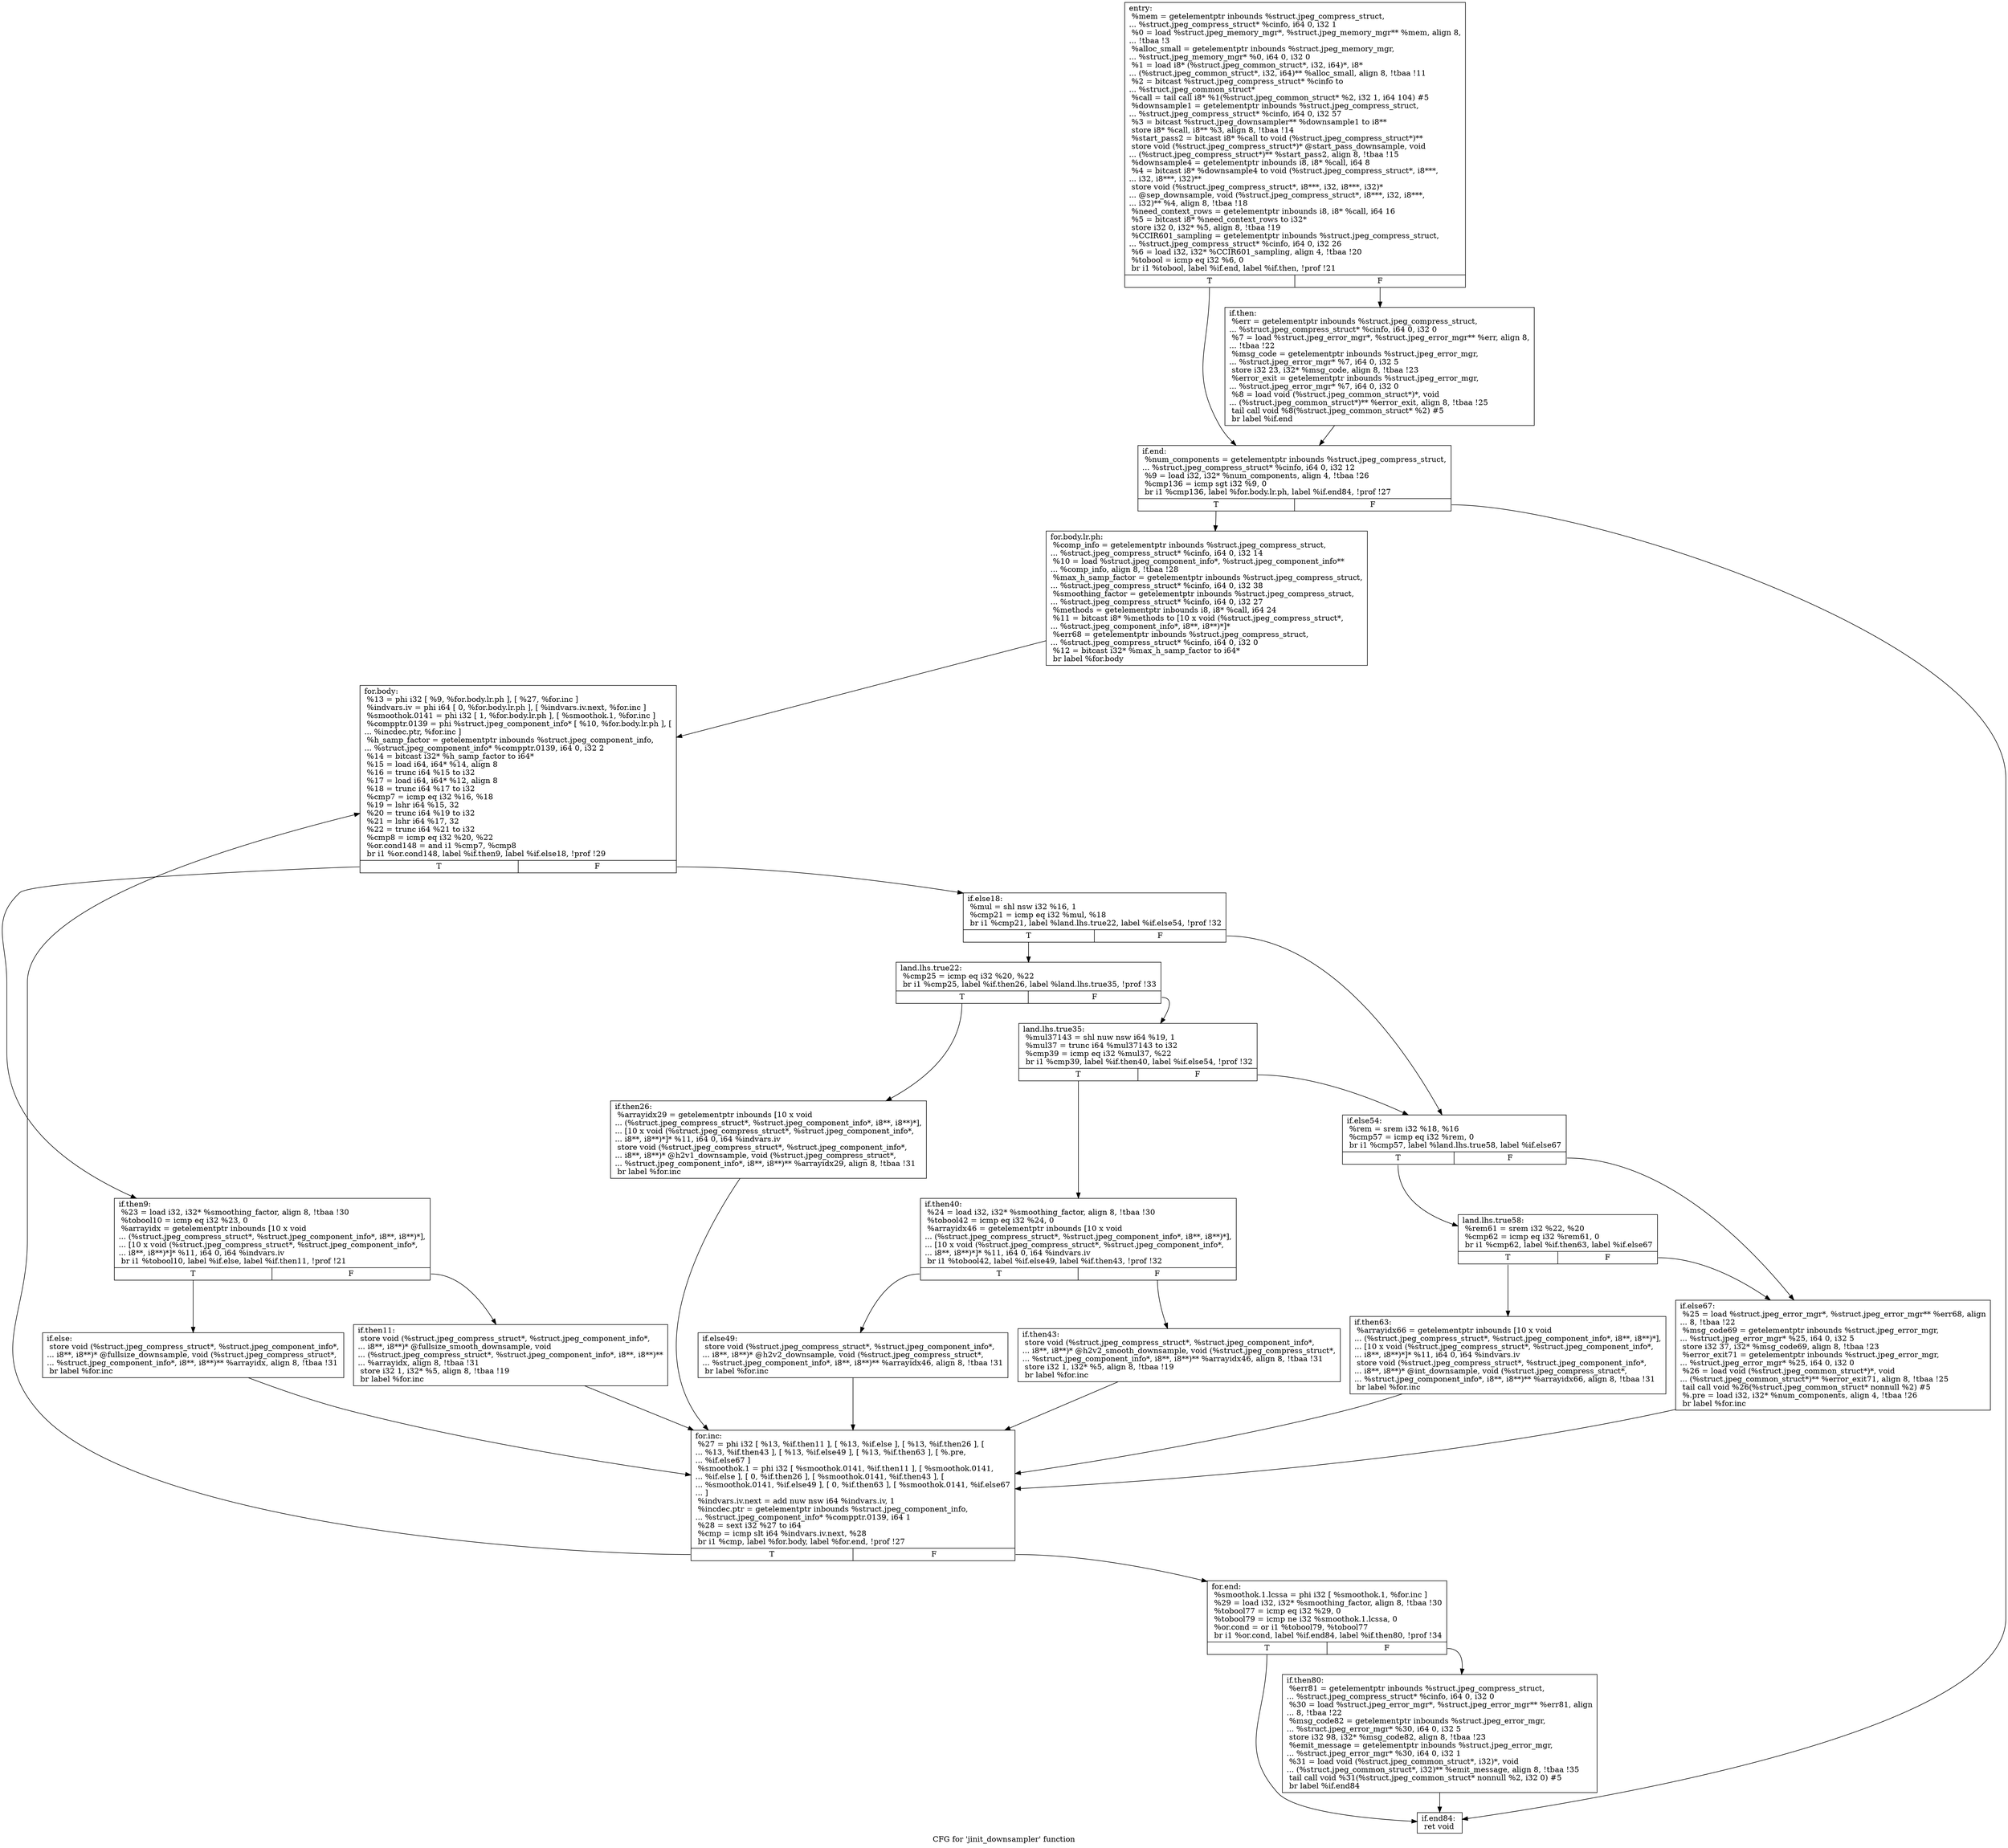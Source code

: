 digraph "CFG for 'jinit_downsampler' function" {
	label="CFG for 'jinit_downsampler' function";

	Node0x58a85f0 [shape=record,label="{entry:\l  %mem = getelementptr inbounds %struct.jpeg_compress_struct,\l... %struct.jpeg_compress_struct* %cinfo, i64 0, i32 1\l  %0 = load %struct.jpeg_memory_mgr*, %struct.jpeg_memory_mgr** %mem, align 8,\l... !tbaa !3\l  %alloc_small = getelementptr inbounds %struct.jpeg_memory_mgr,\l... %struct.jpeg_memory_mgr* %0, i64 0, i32 0\l  %1 = load i8* (%struct.jpeg_common_struct*, i32, i64)*, i8*\l... (%struct.jpeg_common_struct*, i32, i64)** %alloc_small, align 8, !tbaa !11\l  %2 = bitcast %struct.jpeg_compress_struct* %cinfo to\l... %struct.jpeg_common_struct*\l  %call = tail call i8* %1(%struct.jpeg_common_struct* %2, i32 1, i64 104) #5\l  %downsample1 = getelementptr inbounds %struct.jpeg_compress_struct,\l... %struct.jpeg_compress_struct* %cinfo, i64 0, i32 57\l  %3 = bitcast %struct.jpeg_downsampler** %downsample1 to i8**\l  store i8* %call, i8** %3, align 8, !tbaa !14\l  %start_pass2 = bitcast i8* %call to void (%struct.jpeg_compress_struct*)**\l  store void (%struct.jpeg_compress_struct*)* @start_pass_downsample, void\l... (%struct.jpeg_compress_struct*)** %start_pass2, align 8, !tbaa !15\l  %downsample4 = getelementptr inbounds i8, i8* %call, i64 8\l  %4 = bitcast i8* %downsample4 to void (%struct.jpeg_compress_struct*, i8***,\l... i32, i8***, i32)**\l  store void (%struct.jpeg_compress_struct*, i8***, i32, i8***, i32)*\l... @sep_downsample, void (%struct.jpeg_compress_struct*, i8***, i32, i8***,\l... i32)** %4, align 8, !tbaa !18\l  %need_context_rows = getelementptr inbounds i8, i8* %call, i64 16\l  %5 = bitcast i8* %need_context_rows to i32*\l  store i32 0, i32* %5, align 8, !tbaa !19\l  %CCIR601_sampling = getelementptr inbounds %struct.jpeg_compress_struct,\l... %struct.jpeg_compress_struct* %cinfo, i64 0, i32 26\l  %6 = load i32, i32* %CCIR601_sampling, align 4, !tbaa !20\l  %tobool = icmp eq i32 %6, 0\l  br i1 %tobool, label %if.end, label %if.then, !prof !21\l|{<s0>T|<s1>F}}"];
	Node0x58a85f0:s0 -> Node0x58ab610;
	Node0x58a85f0:s1 -> Node0x58ab6e0;
	Node0x58ab6e0 [shape=record,label="{if.then:                                          \l  %err = getelementptr inbounds %struct.jpeg_compress_struct,\l... %struct.jpeg_compress_struct* %cinfo, i64 0, i32 0\l  %7 = load %struct.jpeg_error_mgr*, %struct.jpeg_error_mgr** %err, align 8,\l... !tbaa !22\l  %msg_code = getelementptr inbounds %struct.jpeg_error_mgr,\l... %struct.jpeg_error_mgr* %7, i64 0, i32 5\l  store i32 23, i32* %msg_code, align 8, !tbaa !23\l  %error_exit = getelementptr inbounds %struct.jpeg_error_mgr,\l... %struct.jpeg_error_mgr* %7, i64 0, i32 0\l  %8 = load void (%struct.jpeg_common_struct*)*, void\l... (%struct.jpeg_common_struct*)** %error_exit, align 8, !tbaa !25\l  tail call void %8(%struct.jpeg_common_struct* %2) #5\l  br label %if.end\l}"];
	Node0x58ab6e0 -> Node0x58ab610;
	Node0x58ab610 [shape=record,label="{if.end:                                           \l  %num_components = getelementptr inbounds %struct.jpeg_compress_struct,\l... %struct.jpeg_compress_struct* %cinfo, i64 0, i32 12\l  %9 = load i32, i32* %num_components, align 4, !tbaa !26\l  %cmp136 = icmp sgt i32 %9, 0\l  br i1 %cmp136, label %for.body.lr.ph, label %if.end84, !prof !27\l|{<s0>T|<s1>F}}"];
	Node0x58ab610:s0 -> Node0x58ac5a0;
	Node0x58ab610:s1 -> Node0x58ac680;
	Node0x58ac5a0 [shape=record,label="{for.body.lr.ph:                                   \l  %comp_info = getelementptr inbounds %struct.jpeg_compress_struct,\l... %struct.jpeg_compress_struct* %cinfo, i64 0, i32 14\l  %10 = load %struct.jpeg_component_info*, %struct.jpeg_component_info**\l... %comp_info, align 8, !tbaa !28\l  %max_h_samp_factor = getelementptr inbounds %struct.jpeg_compress_struct,\l... %struct.jpeg_compress_struct* %cinfo, i64 0, i32 38\l  %smoothing_factor = getelementptr inbounds %struct.jpeg_compress_struct,\l... %struct.jpeg_compress_struct* %cinfo, i64 0, i32 27\l  %methods = getelementptr inbounds i8, i8* %call, i64 24\l  %11 = bitcast i8* %methods to [10 x void (%struct.jpeg_compress_struct*,\l... %struct.jpeg_component_info*, i8**, i8**)*]*\l  %err68 = getelementptr inbounds %struct.jpeg_compress_struct,\l... %struct.jpeg_compress_struct* %cinfo, i64 0, i32 0\l  %12 = bitcast i32* %max_h_samp_factor to i64*\l  br label %for.body\l}"];
	Node0x58ac5a0 -> Node0x58ab7e0;
	Node0x58ab7e0 [shape=record,label="{for.body:                                         \l  %13 = phi i32 [ %9, %for.body.lr.ph ], [ %27, %for.inc ]\l  %indvars.iv = phi i64 [ 0, %for.body.lr.ph ], [ %indvars.iv.next, %for.inc ]\l  %smoothok.0141 = phi i32 [ 1, %for.body.lr.ph ], [ %smoothok.1, %for.inc ]\l  %compptr.0139 = phi %struct.jpeg_component_info* [ %10, %for.body.lr.ph ], [\l... %incdec.ptr, %for.inc ]\l  %h_samp_factor = getelementptr inbounds %struct.jpeg_component_info,\l... %struct.jpeg_component_info* %compptr.0139, i64 0, i32 2\l  %14 = bitcast i32* %h_samp_factor to i64*\l  %15 = load i64, i64* %14, align 8\l  %16 = trunc i64 %15 to i32\l  %17 = load i64, i64* %12, align 8\l  %18 = trunc i64 %17 to i32\l  %cmp7 = icmp eq i32 %16, %18\l  %19 = lshr i64 %15, 32\l  %20 = trunc i64 %19 to i32\l  %21 = lshr i64 %17, 32\l  %22 = trunc i64 %21 to i32\l  %cmp8 = icmp eq i32 %20, %22\l  %or.cond148 = and i1 %cmp7, %cmp8\l  br i1 %or.cond148, label %if.then9, label %if.else18, !prof !29\l|{<s0>T|<s1>F}}"];
	Node0x58ab7e0:s0 -> Node0x58ae0d0;
	Node0x58ab7e0:s1 -> Node0x58ae1b0;
	Node0x58ae0d0 [shape=record,label="{if.then9:                                         \l  %23 = load i32, i32* %smoothing_factor, align 8, !tbaa !30\l  %tobool10 = icmp eq i32 %23, 0\l  %arrayidx = getelementptr inbounds [10 x void\l... (%struct.jpeg_compress_struct*, %struct.jpeg_component_info*, i8**, i8**)*],\l... [10 x void (%struct.jpeg_compress_struct*, %struct.jpeg_component_info*,\l... i8**, i8**)*]* %11, i64 0, i64 %indvars.iv\l  br i1 %tobool10, label %if.else, label %if.then11, !prof !21\l|{<s0>T|<s1>F}}"];
	Node0x58ae0d0:s0 -> Node0x58ae700;
	Node0x58ae0d0:s1 -> Node0x58ae7d0;
	Node0x58ae7d0 [shape=record,label="{if.then11:                                        \l  store void (%struct.jpeg_compress_struct*, %struct.jpeg_component_info*,\l... i8**, i8**)* @fullsize_smooth_downsample, void\l... (%struct.jpeg_compress_struct*, %struct.jpeg_component_info*, i8**, i8**)**\l... %arrayidx, align 8, !tbaa !31\l  store i32 1, i32* %5, align 8, !tbaa !19\l  br label %for.inc\l}"];
	Node0x58ae7d0 -> Node0x58ad360;
	Node0x58ae700 [shape=record,label="{if.else:                                          \l  store void (%struct.jpeg_compress_struct*, %struct.jpeg_component_info*,\l... i8**, i8**)* @fullsize_downsample, void (%struct.jpeg_compress_struct*,\l... %struct.jpeg_component_info*, i8**, i8**)** %arrayidx, align 8, !tbaa !31\l  br label %for.inc\l}"];
	Node0x58ae700 -> Node0x58ad360;
	Node0x58ae1b0 [shape=record,label="{if.else18:                                        \l  %mul = shl nsw i32 %16, 1\l  %cmp21 = icmp eq i32 %mul, %18\l  br i1 %cmp21, label %land.lhs.true22, label %if.else54, !prof !32\l|{<s0>T|<s1>F}}"];
	Node0x58ae1b0:s0 -> Node0x58a73a0;
	Node0x58ae1b0:s1 -> Node0x58a73f0;
	Node0x58a73a0 [shape=record,label="{land.lhs.true22:                                  \l  %cmp25 = icmp eq i32 %20, %22\l  br i1 %cmp25, label %if.then26, label %land.lhs.true35, !prof !33\l|{<s0>T|<s1>F}}"];
	Node0x58a73a0:s0 -> Node0x58b0a90;
	Node0x58a73a0:s1 -> Node0x58b0b10;
	Node0x58b0a90 [shape=record,label="{if.then26:                                        \l  %arrayidx29 = getelementptr inbounds [10 x void\l... (%struct.jpeg_compress_struct*, %struct.jpeg_component_info*, i8**, i8**)*],\l... [10 x void (%struct.jpeg_compress_struct*, %struct.jpeg_component_info*,\l... i8**, i8**)*]* %11, i64 0, i64 %indvars.iv\l  store void (%struct.jpeg_compress_struct*, %struct.jpeg_component_info*,\l... i8**, i8**)* @h2v1_downsample, void (%struct.jpeg_compress_struct*,\l... %struct.jpeg_component_info*, i8**, i8**)** %arrayidx29, align 8, !tbaa !31\l  br label %for.inc\l}"];
	Node0x58b0a90 -> Node0x58ad360;
	Node0x58b0b10 [shape=record,label="{land.lhs.true35:                                  \l  %mul37143 = shl nuw nsw i64 %19, 1\l  %mul37 = trunc i64 %mul37143 to i32\l  %cmp39 = icmp eq i32 %mul37, %22\l  br i1 %cmp39, label %if.then40, label %if.else54, !prof !32\l|{<s0>T|<s1>F}}"];
	Node0x58b0b10:s0 -> Node0x58ad080;
	Node0x58b0b10:s1 -> Node0x58a73f0;
	Node0x58ad080 [shape=record,label="{if.then40:                                        \l  %24 = load i32, i32* %smoothing_factor, align 8, !tbaa !30\l  %tobool42 = icmp eq i32 %24, 0\l  %arrayidx46 = getelementptr inbounds [10 x void\l... (%struct.jpeg_compress_struct*, %struct.jpeg_component_info*, i8**, i8**)*],\l... [10 x void (%struct.jpeg_compress_struct*, %struct.jpeg_component_info*,\l... i8**, i8**)*]* %11, i64 0, i64 %indvars.iv\l  br i1 %tobool42, label %if.else49, label %if.then43, !prof !32\l|{<s0>T|<s1>F}}"];
	Node0x58ad080:s0 -> Node0x58b2450;
	Node0x58ad080:s1 -> Node0x58b2530;
	Node0x58b2530 [shape=record,label="{if.then43:                                        \l  store void (%struct.jpeg_compress_struct*, %struct.jpeg_component_info*,\l... i8**, i8**)* @h2v2_smooth_downsample, void (%struct.jpeg_compress_struct*,\l... %struct.jpeg_component_info*, i8**, i8**)** %arrayidx46, align 8, !tbaa !31\l  store i32 1, i32* %5, align 8, !tbaa !19\l  br label %for.inc\l}"];
	Node0x58b2530 -> Node0x58ad360;
	Node0x58b2450 [shape=record,label="{if.else49:                                        \l  store void (%struct.jpeg_compress_struct*, %struct.jpeg_component_info*,\l... i8**, i8**)* @h2v2_downsample, void (%struct.jpeg_compress_struct*,\l... %struct.jpeg_component_info*, i8**, i8**)** %arrayidx46, align 8, !tbaa !31\l  br label %for.inc\l}"];
	Node0x58b2450 -> Node0x58ad360;
	Node0x58a73f0 [shape=record,label="{if.else54:                                        \l  %rem = srem i32 %18, %16\l  %cmp57 = icmp eq i32 %rem, 0\l  br i1 %cmp57, label %land.lhs.true58, label %if.else67\l|{<s0>T|<s1>F}}"];
	Node0x58a73f0:s0 -> Node0x58b2c80;
	Node0x58a73f0:s1 -> Node0x58b2d00;
	Node0x58b2c80 [shape=record,label="{land.lhs.true58:                                  \l  %rem61 = srem i32 %22, %20\l  %cmp62 = icmp eq i32 %rem61, 0\l  br i1 %cmp62, label %if.then63, label %if.else67\l|{<s0>T|<s1>F}}"];
	Node0x58b2c80:s0 -> Node0x58b2fb0;
	Node0x58b2c80:s1 -> Node0x58b2d00;
	Node0x58b2fb0 [shape=record,label="{if.then63:                                        \l  %arrayidx66 = getelementptr inbounds [10 x void\l... (%struct.jpeg_compress_struct*, %struct.jpeg_component_info*, i8**, i8**)*],\l... [10 x void (%struct.jpeg_compress_struct*, %struct.jpeg_component_info*,\l... i8**, i8**)*]* %11, i64 0, i64 %indvars.iv\l  store void (%struct.jpeg_compress_struct*, %struct.jpeg_component_info*,\l... i8**, i8**)* @int_downsample, void (%struct.jpeg_compress_struct*,\l... %struct.jpeg_component_info*, i8**, i8**)** %arrayidx66, align 8, !tbaa !31\l  br label %for.inc\l}"];
	Node0x58b2fb0 -> Node0x58ad360;
	Node0x58b2d00 [shape=record,label="{if.else67:                                        \l  %25 = load %struct.jpeg_error_mgr*, %struct.jpeg_error_mgr** %err68, align\l... 8, !tbaa !22\l  %msg_code69 = getelementptr inbounds %struct.jpeg_error_mgr,\l... %struct.jpeg_error_mgr* %25, i64 0, i32 5\l  store i32 37, i32* %msg_code69, align 8, !tbaa !23\l  %error_exit71 = getelementptr inbounds %struct.jpeg_error_mgr,\l... %struct.jpeg_error_mgr* %25, i64 0, i32 0\l  %26 = load void (%struct.jpeg_common_struct*)*, void\l... (%struct.jpeg_common_struct*)** %error_exit71, align 8, !tbaa !25\l  tail call void %26(%struct.jpeg_common_struct* nonnull %2) #5\l  %.pre = load i32, i32* %num_components, align 4, !tbaa !26\l  br label %for.inc\l}"];
	Node0x58b2d00 -> Node0x58ad360;
	Node0x58ad360 [shape=record,label="{for.inc:                                          \l  %27 = phi i32 [ %13, %if.then11 ], [ %13, %if.else ], [ %13, %if.then26 ], [\l... %13, %if.then43 ], [ %13, %if.else49 ], [ %13, %if.then63 ], [ %.pre,\l... %if.else67 ]\l  %smoothok.1 = phi i32 [ %smoothok.0141, %if.then11 ], [ %smoothok.0141,\l... %if.else ], [ 0, %if.then26 ], [ %smoothok.0141, %if.then43 ], [\l... %smoothok.0141, %if.else49 ], [ 0, %if.then63 ], [ %smoothok.0141, %if.else67\l... ]\l  %indvars.iv.next = add nuw nsw i64 %indvars.iv, 1\l  %incdec.ptr = getelementptr inbounds %struct.jpeg_component_info,\l... %struct.jpeg_component_info* %compptr.0139, i64 1\l  %28 = sext i32 %27 to i64\l  %cmp = icmp slt i64 %indvars.iv.next, %28\l  br i1 %cmp, label %for.body, label %for.end, !prof !27\l|{<s0>T|<s1>F}}"];
	Node0x58ad360:s0 -> Node0x58ab7e0;
	Node0x58ad360:s1 -> Node0x58b54d0;
	Node0x58b54d0 [shape=record,label="{for.end:                                          \l  %smoothok.1.lcssa = phi i32 [ %smoothok.1, %for.inc ]\l  %29 = load i32, i32* %smoothing_factor, align 8, !tbaa !30\l  %tobool77 = icmp eq i32 %29, 0\l  %tobool79 = icmp ne i32 %smoothok.1.lcssa, 0\l  %or.cond = or i1 %tobool79, %tobool77\l  br i1 %or.cond, label %if.end84, label %if.then80, !prof !34\l|{<s0>T|<s1>F}}"];
	Node0x58b54d0:s0 -> Node0x58ac680;
	Node0x58b54d0:s1 -> Node0x58b5d60;
	Node0x58b5d60 [shape=record,label="{if.then80:                                        \l  %err81 = getelementptr inbounds %struct.jpeg_compress_struct,\l... %struct.jpeg_compress_struct* %cinfo, i64 0, i32 0\l  %30 = load %struct.jpeg_error_mgr*, %struct.jpeg_error_mgr** %err81, align\l... 8, !tbaa !22\l  %msg_code82 = getelementptr inbounds %struct.jpeg_error_mgr,\l... %struct.jpeg_error_mgr* %30, i64 0, i32 5\l  store i32 98, i32* %msg_code82, align 8, !tbaa !23\l  %emit_message = getelementptr inbounds %struct.jpeg_error_mgr,\l... %struct.jpeg_error_mgr* %30, i64 0, i32 1\l  %31 = load void (%struct.jpeg_common_struct*, i32)*, void\l... (%struct.jpeg_common_struct*, i32)** %emit_message, align 8, !tbaa !35\l  tail call void %31(%struct.jpeg_common_struct* nonnull %2, i32 0) #5\l  br label %if.end84\l}"];
	Node0x58b5d60 -> Node0x58ac680;
	Node0x58ac680 [shape=record,label="{if.end84:                                         \l  ret void\l}"];
}
